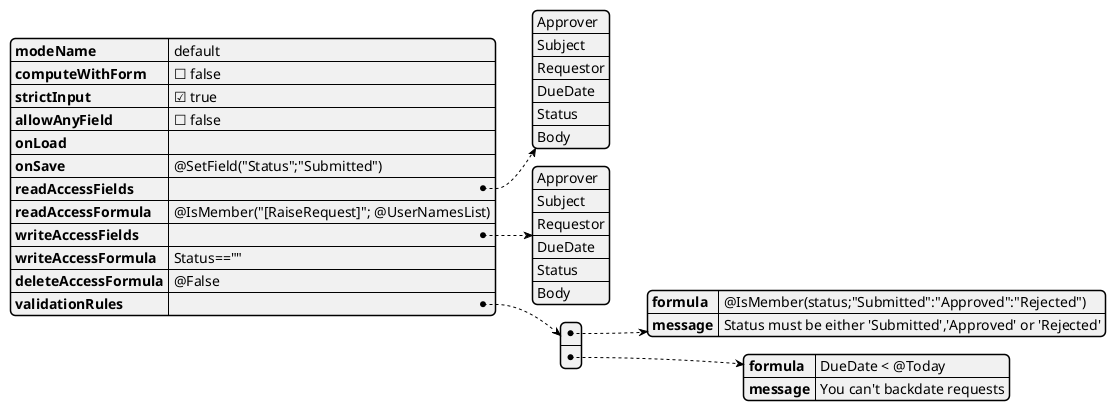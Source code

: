 @startjson
{
    "modeName": "default",
    "computeWithForm": false,
    "strictInput": true,
    "allowAnyField" : false,
    "onLoad": "",
    "onSave": "@SetField(\"Status\";\"Submitted\")",
    "readAccessFields":  [ "Approver", "Subject", "Requestor", "DueDate", "Status", "Body" ],
    "readAccessFormula": "@IsMember(\"[RaiseRequest]\"; @UserNamesList)",
    "writeAccessFields": [ "Approver", "Subject", "Requestor", "DueDate", "Status", "Body" ],
    "writeAccessFormula": "Status==\"\"",
    "deleteAccessFormula": "@False",
    "validationRules": [
        {
            "formula": "@IsMember(status;\"Submitted\":\"Approved\":\"Rejected\")",
            "message": "Status must be either 'Submitted','Approved' or 'Rejected'"
        },
        {
            "formula": "DueDate < @Today",
            "message": "You can't backdate requests"
        }
    ]
}
@endjson